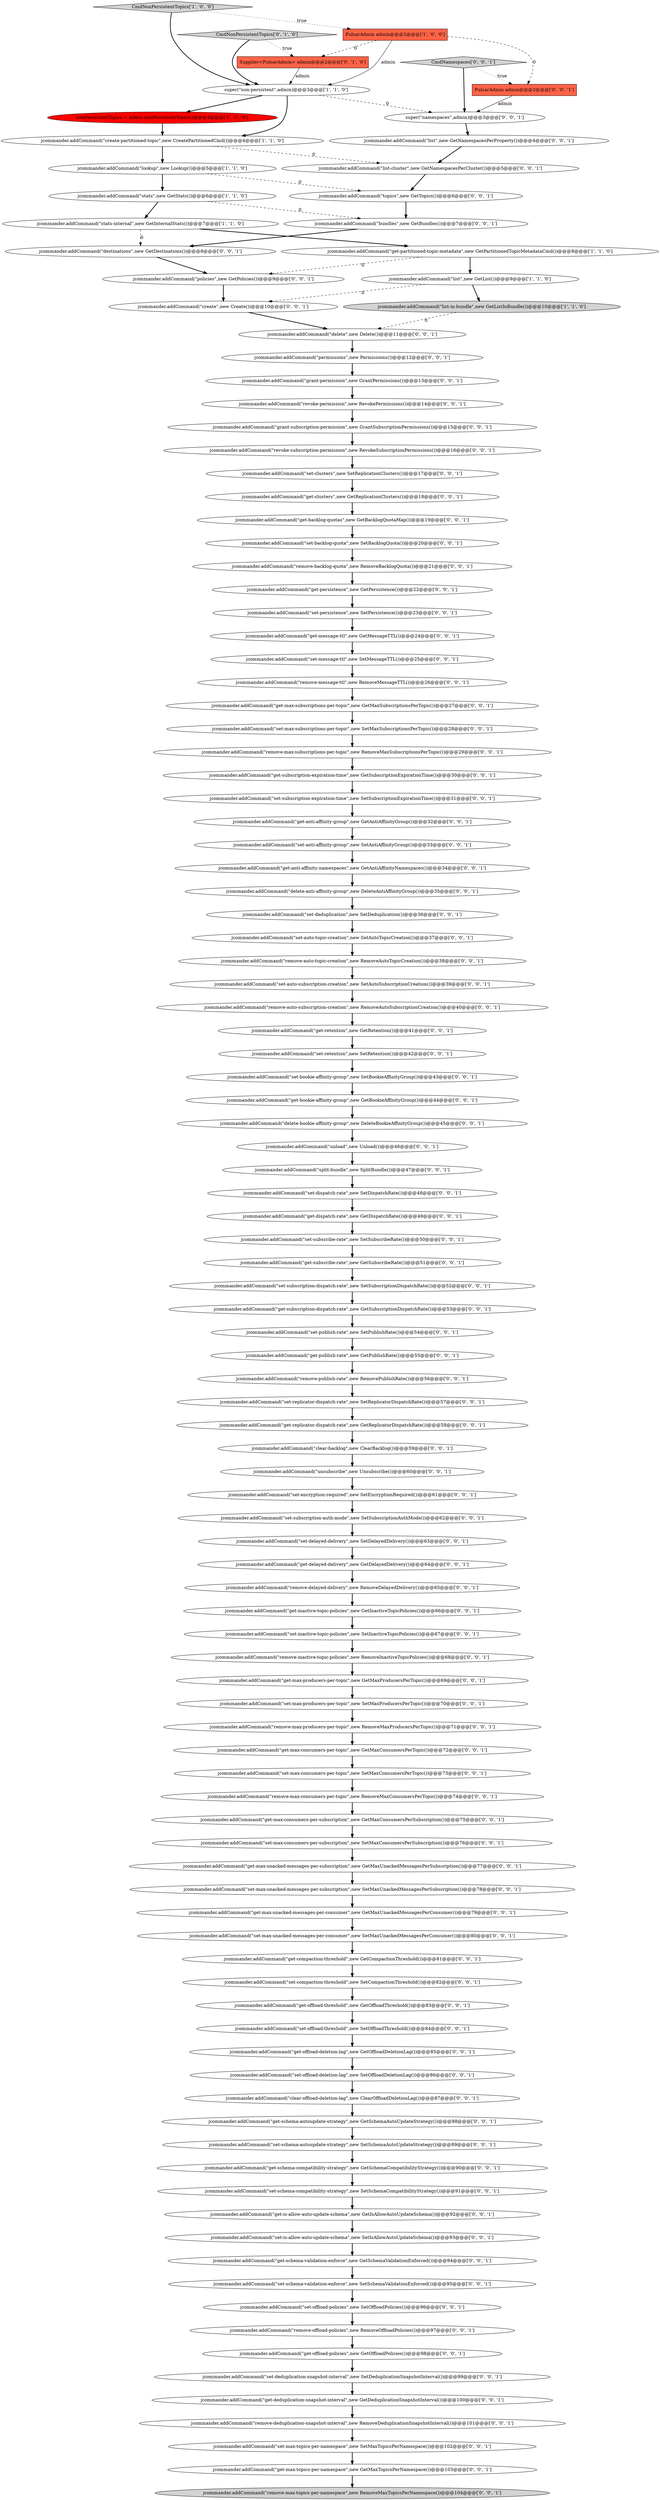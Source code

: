 digraph {
11 [style = filled, label = "Supplier<PulsarAdmin> admin@@@2@@@['0', '1', '0']", fillcolor = tomato, shape = box image = "AAA1AAABBB2BBB"];
110 [style = filled, label = "jcommander.addCommand(\"destinations\",new GetDestinations())@@@8@@@['0', '0', '1']", fillcolor = white, shape = ellipse image = "AAA0AAABBB3BBB"];
65 [style = filled, label = "jcommander.addCommand(\"set-max-unacked-messages-per-consumer\",new SetMaxUnackedMessagesPerConsumer())@@@80@@@['0', '0', '1']", fillcolor = white, shape = ellipse image = "AAA0AAABBB3BBB"];
107 [style = filled, label = "jcommander.addCommand(\"remove-max-producers-per-topic\",new RemoveMaxProducersPerTopic())@@@71@@@['0', '0', '1']", fillcolor = white, shape = ellipse image = "AAA0AAABBB3BBB"];
17 [style = filled, label = "PulsarAdmin admin@@@2@@@['0', '0', '1']", fillcolor = tomato, shape = box image = "AAA0AAABBB3BBB"];
104 [style = filled, label = "jcommander.addCommand(\"set-compaction-threshold\",new SetCompactionThreshold())@@@82@@@['0', '0', '1']", fillcolor = white, shape = ellipse image = "AAA0AAABBB3BBB"];
82 [style = filled, label = "jcommander.addCommand(\"get-subscription-dispatch-rate\",new GetSubscriptionDispatchRate())@@@53@@@['0', '0', '1']", fillcolor = white, shape = ellipse image = "AAA0AAABBB3BBB"];
15 [style = filled, label = "jcommander.addCommand(\"remove-message-ttl\",new RemoveMessageTTL())@@@26@@@['0', '0', '1']", fillcolor = white, shape = ellipse image = "AAA0AAABBB3BBB"];
75 [style = filled, label = "jcommander.addCommand(\"get-max-producers-per-topic\",new GetMaxProducersPerTopic())@@@69@@@['0', '0', '1']", fillcolor = white, shape = ellipse image = "AAA0AAABBB3BBB"];
72 [style = filled, label = "jcommander.addCommand(\"delete-anti-affinity-group\",new DeleteAntiAffinityGroup())@@@35@@@['0', '0', '1']", fillcolor = white, shape = ellipse image = "AAA0AAABBB3BBB"];
19 [style = filled, label = "jcommander.addCommand(\"revoke-permission\",new RevokePermissions())@@@14@@@['0', '0', '1']", fillcolor = white, shape = ellipse image = "AAA0AAABBB3BBB"];
1 [style = filled, label = "jcommander.addCommand(\"stats-internal\",new GetInternalStats())@@@7@@@['1', '1', '0']", fillcolor = white, shape = ellipse image = "AAA0AAABBB1BBB"];
41 [style = filled, label = "jcommander.addCommand(\"set-auto-topic-creation\",new SetAutoTopicCreation())@@@37@@@['0', '0', '1']", fillcolor = white, shape = ellipse image = "AAA0AAABBB3BBB"];
48 [style = filled, label = "jcommander.addCommand(\"set-encryption-required\",new SetEncryptionRequired())@@@61@@@['0', '0', '1']", fillcolor = white, shape = ellipse image = "AAA0AAABBB3BBB"];
25 [style = filled, label = "jcommander.addCommand(\"set-subscription-auth-mode\",new SetSubscriptionAuthMode())@@@62@@@['0', '0', '1']", fillcolor = white, shape = ellipse image = "AAA0AAABBB3BBB"];
57 [style = filled, label = "jcommander.addCommand(\"get-dispatch-rate\",new GetDispatchRate())@@@49@@@['0', '0', '1']", fillcolor = white, shape = ellipse image = "AAA0AAABBB3BBB"];
111 [style = filled, label = "jcommander.addCommand(\"set-auto-subscription-creation\",new SetAutoSubscriptionCreation())@@@39@@@['0', '0', '1']", fillcolor = white, shape = ellipse image = "AAA0AAABBB3BBB"];
27 [style = filled, label = "jcommander.addCommand(\"get-schema-compatibility-strategy\",new GetSchemaCompatibilityStrategy())@@@90@@@['0', '0', '1']", fillcolor = white, shape = ellipse image = "AAA0AAABBB3BBB"];
34 [style = filled, label = "jcommander.addCommand(\"get-deduplication-snapshot-interval\",new GetDeduplicationSnapshotInterval())@@@100@@@['0', '0', '1']", fillcolor = white, shape = ellipse image = "AAA0AAABBB3BBB"];
18 [style = filled, label = "jcommander.addCommand(\"set-schema-validation-enforce\",new SetSchemaValidationEnforced())@@@95@@@['0', '0', '1']", fillcolor = white, shape = ellipse image = "AAA0AAABBB3BBB"];
39 [style = filled, label = "jcommander.addCommand(\"set-subscription-dispatch-rate\",new SetSubscriptionDispatchRate())@@@52@@@['0', '0', '1']", fillcolor = white, shape = ellipse image = "AAA0AAABBB3BBB"];
46 [style = filled, label = "jcommander.addCommand(\"policies\",new GetPolicies())@@@9@@@['0', '0', '1']", fillcolor = white, shape = ellipse image = "AAA0AAABBB3BBB"];
47 [style = filled, label = "jcommander.addCommand(\"remove-delayed-delivery\",new RemoveDelayedDelivery())@@@65@@@['0', '0', '1']", fillcolor = white, shape = ellipse image = "AAA0AAABBB3BBB"];
44 [style = filled, label = "jcommander.addCommand(\"set-offload-deletion-lag\",new SetOffloadDeletionLag())@@@86@@@['0', '0', '1']", fillcolor = white, shape = ellipse image = "AAA0AAABBB3BBB"];
87 [style = filled, label = "jcommander.addCommand(\"set-message-ttl\",new SetMessageTTL())@@@25@@@['0', '0', '1']", fillcolor = white, shape = ellipse image = "AAA0AAABBB3BBB"];
59 [style = filled, label = "jcommander.addCommand(\"get-anti-affinity-namespaces\",new GetAntiAffinityNamespaces())@@@34@@@['0', '0', '1']", fillcolor = white, shape = ellipse image = "AAA0AAABBB3BBB"];
20 [style = filled, label = "jcommander.addCommand(\"get-anti-affinity-group\",new GetAntiAffinityGroup())@@@32@@@['0', '0', '1']", fillcolor = white, shape = ellipse image = "AAA0AAABBB3BBB"];
60 [style = filled, label = "jcommander.addCommand(\"set-schema-autoupdate-strategy\",new SetSchemaAutoUpdateStrategy())@@@89@@@['0', '0', '1']", fillcolor = white, shape = ellipse image = "AAA0AAABBB3BBB"];
96 [style = filled, label = "jcommander.addCommand(\"get-offload-policies\",new GetOffloadPolicies())@@@98@@@['0', '0', '1']", fillcolor = white, shape = ellipse image = "AAA0AAABBB3BBB"];
16 [style = filled, label = "jcommander.addCommand(\"bundles\",new GetBundles())@@@7@@@['0', '0', '1']", fillcolor = white, shape = ellipse image = "AAA0AAABBB3BBB"];
73 [style = filled, label = "jcommander.addCommand(\"remove-backlog-quota\",new RemoveBacklogQuota())@@@21@@@['0', '0', '1']", fillcolor = white, shape = ellipse image = "AAA0AAABBB3BBB"];
6 [style = filled, label = "jcommander.addCommand(\"create-partitioned-topic\",new CreatePartitionedCmd())@@@4@@@['1', '1', '0']", fillcolor = white, shape = ellipse image = "AAA0AAABBB1BBB"];
36 [style = filled, label = "jcommander.addCommand(\"get-schema-autoupdate-strategy\",new GetSchemaAutoUpdateStrategy())@@@88@@@['0', '0', '1']", fillcolor = white, shape = ellipse image = "AAA0AAABBB3BBB"];
22 [style = filled, label = "jcommander.addCommand(\"get-max-unacked-messages-per-subscription\",new GetMaxUnackedMessagesPerSubscription())@@@77@@@['0', '0', '1']", fillcolor = white, shape = ellipse image = "AAA0AAABBB3BBB"];
24 [style = filled, label = "jcommander.addCommand(\"remove-max-subscriptions-per-topic\",new RemoveMaxSubscriptionsPerTopic())@@@29@@@['0', '0', '1']", fillcolor = white, shape = ellipse image = "AAA0AAABBB3BBB"];
70 [style = filled, label = "jcommander.addCommand(\"split-bundle\",new SplitBundle())@@@47@@@['0', '0', '1']", fillcolor = white, shape = ellipse image = "AAA0AAABBB3BBB"];
91 [style = filled, label = "jcommander.addCommand(\"get-clusters\",new GetReplicationClusters())@@@18@@@['0', '0', '1']", fillcolor = white, shape = ellipse image = "AAA0AAABBB3BBB"];
33 [style = filled, label = "jcommander.addCommand(\"set-max-consumers-per-subscription\",new SetMaxConsumersPerSubscription())@@@76@@@['0', '0', '1']", fillcolor = white, shape = ellipse image = "AAA0AAABBB3BBB"];
8 [style = filled, label = "PulsarAdmin admin@@@2@@@['1', '0', '0']", fillcolor = tomato, shape = box image = "AAA1AAABBB1BBB"];
55 [style = filled, label = "jcommander.addCommand(\"topics\",new GetTopics())@@@6@@@['0', '0', '1']", fillcolor = white, shape = ellipse image = "AAA0AAABBB3BBB"];
78 [style = filled, label = "jcommander.addCommand(\"set-max-consumers-per-topic\",new SetMaxConsumersPerTopic())@@@73@@@['0', '0', '1']", fillcolor = white, shape = ellipse image = "AAA0AAABBB3BBB"];
85 [style = filled, label = "jcommander.addCommand(\"get-max-subscriptions-per-topic\",new GetMaxSubscriptionsPerTopic())@@@27@@@['0', '0', '1']", fillcolor = white, shape = ellipse image = "AAA0AAABBB3BBB"];
77 [style = filled, label = "jcommander.addCommand(\"get-replicator-dispatch-rate\",new GetReplicatorDispatchRate())@@@58@@@['0', '0', '1']", fillcolor = white, shape = ellipse image = "AAA0AAABBB3BBB"];
93 [style = filled, label = "jcommander.addCommand(\"remove-inactive-topic-policies\",new RemoveInactiveTopicPolicies())@@@68@@@['0', '0', '1']", fillcolor = white, shape = ellipse image = "AAA0AAABBB3BBB"];
5 [style = filled, label = "jcommander.addCommand(\"list\",new GetList())@@@9@@@['1', '1', '0']", fillcolor = white, shape = ellipse image = "AAA0AAABBB1BBB"];
53 [style = filled, label = "jcommander.addCommand(\"delete-bookie-affinity-group\",new DeleteBookieAffinityGroup())@@@45@@@['0', '0', '1']", fillcolor = white, shape = ellipse image = "AAA0AAABBB3BBB"];
83 [style = filled, label = "jcommander.addCommand(\"create\",new Create())@@@10@@@['0', '0', '1']", fillcolor = white, shape = ellipse image = "AAA0AAABBB3BBB"];
113 [style = filled, label = "jcommander.addCommand(\"set-offload-policies\",new SetOffloadPolicies())@@@96@@@['0', '0', '1']", fillcolor = white, shape = ellipse image = "AAA0AAABBB3BBB"];
51 [style = filled, label = "jcommander.addCommand(\"remove-max-topics-per-namespace\",new RemoveMaxTopicsPerNamespace())@@@104@@@['0', '0', '1']", fillcolor = lightgray, shape = ellipse image = "AAA0AAABBB3BBB"];
63 [style = filled, label = "jcommander.addCommand(\"set-subscribe-rate\",new SetSubscribeRate())@@@50@@@['0', '0', '1']", fillcolor = white, shape = ellipse image = "AAA0AAABBB3BBB"];
94 [style = filled, label = "jcommander.addCommand(\"get-backlog-quotas\",new GetBacklogQuotaMap())@@@19@@@['0', '0', '1']", fillcolor = white, shape = ellipse image = "AAA0AAABBB3BBB"];
7 [style = filled, label = "jcommander.addCommand(\"lookup\",new Lookup())@@@5@@@['1', '1', '0']", fillcolor = white, shape = ellipse image = "AAA0AAABBB1BBB"];
86 [style = filled, label = "super(\"namespaces\",admin)@@@3@@@['0', '0', '1']", fillcolor = white, shape = ellipse image = "AAA0AAABBB3BBB"];
35 [style = filled, label = "jcommander.addCommand(\"set-is-allow-auto-update-schema\",new SetIsAllowAutoUpdateSchema())@@@93@@@['0', '0', '1']", fillcolor = white, shape = ellipse image = "AAA0AAABBB3BBB"];
26 [style = filled, label = "jcommander.addCommand(\"set-offload-threshold\",new SetOffloadThreshold())@@@84@@@['0', '0', '1']", fillcolor = white, shape = ellipse image = "AAA0AAABBB3BBB"];
58 [style = filled, label = "jcommander.addCommand(\"set-max-subscriptions-per-topic\",new SetMaxSubscriptionsPerTopic())@@@28@@@['0', '0', '1']", fillcolor = white, shape = ellipse image = "AAA0AAABBB3BBB"];
64 [style = filled, label = "jcommander.addCommand(\"set-max-unacked-messages-per-subscription\",new SetMaxUnackedMessagesPerSubscription())@@@78@@@['0', '0', '1']", fillcolor = white, shape = ellipse image = "AAA0AAABBB3BBB"];
3 [style = filled, label = "super(\"non-persistent\",admin)@@@3@@@['1', '1', '0']", fillcolor = white, shape = ellipse image = "AAA0AAABBB1BBB"];
66 [style = filled, label = "jcommander.addCommand(\"get-max-unacked-messages-per-consumer\",new GetMaxUnackedMessagesPerConsumer())@@@79@@@['0', '0', '1']", fillcolor = white, shape = ellipse image = "AAA0AAABBB3BBB"];
106 [style = filled, label = "jcommander.addCommand(\"set-backlog-quota\",new SetBacklogQuota())@@@20@@@['0', '0', '1']", fillcolor = white, shape = ellipse image = "AAA0AAABBB3BBB"];
23 [style = filled, label = "jcommander.addCommand(\"get-persistence\",new GetPersistence())@@@22@@@['0', '0', '1']", fillcolor = white, shape = ellipse image = "AAA0AAABBB3BBB"];
52 [style = filled, label = "jcommander.addCommand(\"set-inactive-topic-policies\",new SetInactiveTopicPolicies())@@@67@@@['0', '0', '1']", fillcolor = white, shape = ellipse image = "AAA0AAABBB3BBB"];
95 [style = filled, label = "jcommander.addCommand(\"get-publish-rate\",new GetPublishRate())@@@55@@@['0', '0', '1']", fillcolor = white, shape = ellipse image = "AAA0AAABBB3BBB"];
101 [style = filled, label = "jcommander.addCommand(\"get-max-consumers-per-subscription\",new GetMaxConsumersPerSubscription())@@@75@@@['0', '0', '1']", fillcolor = white, shape = ellipse image = "AAA0AAABBB3BBB"];
102 [style = filled, label = "jcommander.addCommand(\"get-retention\",new GetRetention())@@@41@@@['0', '0', '1']", fillcolor = white, shape = ellipse image = "AAA0AAABBB3BBB"];
12 [style = filled, label = "CmdNonPersistentTopics['0', '1', '0']", fillcolor = lightgray, shape = diamond image = "AAA0AAABBB2BBB"];
0 [style = filled, label = "jcommander.addCommand(\"stats\",new GetStats())@@@6@@@['1', '1', '0']", fillcolor = white, shape = ellipse image = "AAA0AAABBB1BBB"];
21 [style = filled, label = "jcommander.addCommand(\"list\",new GetNamespacesPerProperty())@@@4@@@['0', '0', '1']", fillcolor = white, shape = ellipse image = "AAA0AAABBB3BBB"];
62 [style = filled, label = "jcommander.addCommand(\"set-deduplication\",new SetDeduplication())@@@36@@@['0', '0', '1']", fillcolor = white, shape = ellipse image = "AAA0AAABBB3BBB"];
14 [style = filled, label = "jcommander.addCommand(\"unload\",new Unload())@@@46@@@['0', '0', '1']", fillcolor = white, shape = ellipse image = "AAA0AAABBB3BBB"];
61 [style = filled, label = "jcommander.addCommand(\"get-subscription-expiration-time\",new GetSubscriptionExpirationTime())@@@30@@@['0', '0', '1']", fillcolor = white, shape = ellipse image = "AAA0AAABBB3BBB"];
88 [style = filled, label = "jcommander.addCommand(\"get-inactive-topic-policies\",new GetInactiveTopicPolicies())@@@66@@@['0', '0', '1']", fillcolor = white, shape = ellipse image = "AAA0AAABBB3BBB"];
2 [style = filled, label = "jcommander.addCommand(\"list-in-bundle\",new GetListInBundle())@@@10@@@['1', '1', '0']", fillcolor = lightgray, shape = ellipse image = "AAA0AAABBB1BBB"];
37 [style = filled, label = "jcommander.addCommand(\"remove-publish-rate\",new RemovePublishRate())@@@56@@@['0', '0', '1']", fillcolor = white, shape = ellipse image = "AAA0AAABBB3BBB"];
116 [style = filled, label = "jcommander.addCommand(\"set-bookie-affinity-group\",new SetBookieAffinityGroup())@@@43@@@['0', '0', '1']", fillcolor = white, shape = ellipse image = "AAA0AAABBB3BBB"];
67 [style = filled, label = "jcommander.addCommand(\"get-delayed-delivery\",new GetDelayedDelivery())@@@64@@@['0', '0', '1']", fillcolor = white, shape = ellipse image = "AAA0AAABBB3BBB"];
28 [style = filled, label = "jcommander.addCommand(\"grant-subscription-permission\",new GrantSubscriptionPermissions())@@@15@@@['0', '0', '1']", fillcolor = white, shape = ellipse image = "AAA0AAABBB3BBB"];
13 [style = filled, label = "jcommander.addCommand(\"get-schema-validation-enforce\",new GetSchemaValidationEnforced())@@@94@@@['0', '0', '1']", fillcolor = white, shape = ellipse image = "AAA0AAABBB3BBB"];
4 [style = filled, label = "CmdNonPersistentTopics['1', '0', '0']", fillcolor = lightgray, shape = diamond image = "AAA0AAABBB1BBB"];
97 [style = filled, label = "jcommander.addCommand(\"set-persistence\",new SetPersistence())@@@23@@@['0', '0', '1']", fillcolor = white, shape = ellipse image = "AAA0AAABBB3BBB"];
42 [style = filled, label = "jcommander.addCommand(\"grant-permission\",new GrantPermissions())@@@13@@@['0', '0', '1']", fillcolor = white, shape = ellipse image = "AAA0AAABBB3BBB"];
40 [style = filled, label = "jcommander.addCommand(\"get-subscribe-rate\",new GetSubscribeRate())@@@51@@@['0', '0', '1']", fillcolor = white, shape = ellipse image = "AAA0AAABBB3BBB"];
54 [style = filled, label = "jcommander.addCommand(\"unsubscribe\",new Unsubscribe())@@@60@@@['0', '0', '1']", fillcolor = white, shape = ellipse image = "AAA0AAABBB3BBB"];
108 [style = filled, label = "jcommander.addCommand(\"get-max-consumers-per-topic\",new GetMaxConsumersPerTopic())@@@72@@@['0', '0', '1']", fillcolor = white, shape = ellipse image = "AAA0AAABBB3BBB"];
76 [style = filled, label = "jcommander.addCommand(\"list-cluster\",new GetNamespacesPerCluster())@@@5@@@['0', '0', '1']", fillcolor = white, shape = ellipse image = "AAA0AAABBB3BBB"];
114 [style = filled, label = "jcommander.addCommand(\"remove-auto-subscription-creation\",new RemoveAutoSubscriptionCreation())@@@40@@@['0', '0', '1']", fillcolor = white, shape = ellipse image = "AAA0AAABBB3BBB"];
109 [style = filled, label = "jcommander.addCommand(\"remove-offload-policies\",new RemoveOffloadPolicies())@@@97@@@['0', '0', '1']", fillcolor = white, shape = ellipse image = "AAA0AAABBB3BBB"];
71 [style = filled, label = "jcommander.addCommand(\"set-max-producers-per-topic\",new SetMaxProducersPerTopic())@@@70@@@['0', '0', '1']", fillcolor = white, shape = ellipse image = "AAA0AAABBB3BBB"];
9 [style = filled, label = "nonPersistentTopics = admin.nonPersistentTopics()@@@4@@@['1', '0', '0']", fillcolor = red, shape = ellipse image = "AAA1AAABBB1BBB"];
74 [style = filled, label = "jcommander.addCommand(\"get-compaction-threshold\",new GetCompactionThreshold())@@@81@@@['0', '0', '1']", fillcolor = white, shape = ellipse image = "AAA0AAABBB3BBB"];
89 [style = filled, label = "jcommander.addCommand(\"get-max-topics-per-namespace\",new GetMaxTopicsPerNamespace())@@@103@@@['0', '0', '1']", fillcolor = white, shape = ellipse image = "AAA0AAABBB3BBB"];
31 [style = filled, label = "jcommander.addCommand(\"set-clusters\",new SetReplicationClusters())@@@17@@@['0', '0', '1']", fillcolor = white, shape = ellipse image = "AAA0AAABBB3BBB"];
80 [style = filled, label = "jcommander.addCommand(\"clear-offload-deletion-lag\",new ClearOffloadDeletionLag())@@@87@@@['0', '0', '1']", fillcolor = white, shape = ellipse image = "AAA0AAABBB3BBB"];
45 [style = filled, label = "jcommander.addCommand(\"set-max-topics-per-namespace\",new SetMaxTopicsPerNamespace())@@@102@@@['0', '0', '1']", fillcolor = white, shape = ellipse image = "AAA0AAABBB3BBB"];
90 [style = filled, label = "jcommander.addCommand(\"set-publish-rate\",new SetPublishRate())@@@54@@@['0', '0', '1']", fillcolor = white, shape = ellipse image = "AAA0AAABBB3BBB"];
49 [style = filled, label = "jcommander.addCommand(\"set-delayed-delivery\",new SetDelayedDelivery())@@@63@@@['0', '0', '1']", fillcolor = white, shape = ellipse image = "AAA0AAABBB3BBB"];
98 [style = filled, label = "jcommander.addCommand(\"set-replicator-dispatch-rate\",new SetReplicatorDispatchRate())@@@57@@@['0', '0', '1']", fillcolor = white, shape = ellipse image = "AAA0AAABBB3BBB"];
50 [style = filled, label = "jcommander.addCommand(\"get-offload-threshold\",new GetOffloadThreshold())@@@83@@@['0', '0', '1']", fillcolor = white, shape = ellipse image = "AAA0AAABBB3BBB"];
68 [style = filled, label = "jcommander.addCommand(\"revoke-subscription-permission\",new RevokeSubscriptionPermissions())@@@16@@@['0', '0', '1']", fillcolor = white, shape = ellipse image = "AAA0AAABBB3BBB"];
30 [style = filled, label = "jcommander.addCommand(\"remove-auto-topic-creation\",new RemoveAutoTopicCreation())@@@38@@@['0', '0', '1']", fillcolor = white, shape = ellipse image = "AAA0AAABBB3BBB"];
43 [style = filled, label = "jcommander.addCommand(\"permissions\",new Permissions())@@@12@@@['0', '0', '1']", fillcolor = white, shape = ellipse image = "AAA0AAABBB3BBB"];
32 [style = filled, label = "jcommander.addCommand(\"get-offload-deletion-lag\",new GetOffloadDeletionLag())@@@85@@@['0', '0', '1']", fillcolor = white, shape = ellipse image = "AAA0AAABBB3BBB"];
100 [style = filled, label = "jcommander.addCommand(\"remove-max-consumers-per-topic\",new RemoveMaxConsumersPerTopic())@@@74@@@['0', '0', '1']", fillcolor = white, shape = ellipse image = "AAA0AAABBB3BBB"];
56 [style = filled, label = "jcommander.addCommand(\"remove-deduplication-snapshot-interval\",new RemoveDeduplicationSnapshotInterval())@@@101@@@['0', '0', '1']", fillcolor = white, shape = ellipse image = "AAA0AAABBB3BBB"];
92 [style = filled, label = "jcommander.addCommand(\"get-is-allow-auto-update-schema\",new GetIsAllowAutoUpdateSchema())@@@92@@@['0', '0', '1']", fillcolor = white, shape = ellipse image = "AAA0AAABBB3BBB"];
79 [style = filled, label = "jcommander.addCommand(\"set-retention\",new SetRetention())@@@42@@@['0', '0', '1']", fillcolor = white, shape = ellipse image = "AAA0AAABBB3BBB"];
99 [style = filled, label = "jcommander.addCommand(\"clear-backlog\",new ClearBacklog())@@@59@@@['0', '0', '1']", fillcolor = white, shape = ellipse image = "AAA0AAABBB3BBB"];
103 [style = filled, label = "jcommander.addCommand(\"set-subscription-expiration-time\",new SetSubscriptionExpirationTime())@@@31@@@['0', '0', '1']", fillcolor = white, shape = ellipse image = "AAA0AAABBB3BBB"];
115 [style = filled, label = "jcommander.addCommand(\"set-deduplication-snapshot-interval\",new SetDeduplicationSnapshotInterval())@@@99@@@['0', '0', '1']", fillcolor = white, shape = ellipse image = "AAA0AAABBB3BBB"];
105 [style = filled, label = "jcommander.addCommand(\"set-schema-compatibility-strategy\",new SetSchemaCompatibilityStrategy())@@@91@@@['0', '0', '1']", fillcolor = white, shape = ellipse image = "AAA0AAABBB3BBB"];
38 [style = filled, label = "jcommander.addCommand(\"get-bookie-affinity-group\",new GetBookieAffinityGroup())@@@44@@@['0', '0', '1']", fillcolor = white, shape = ellipse image = "AAA0AAABBB3BBB"];
84 [style = filled, label = "jcommander.addCommand(\"set-anti-affinity-group\",new SetAntiAffinityGroup())@@@33@@@['0', '0', '1']", fillcolor = white, shape = ellipse image = "AAA0AAABBB3BBB"];
69 [style = filled, label = "jcommander.addCommand(\"delete\",new Delete())@@@11@@@['0', '0', '1']", fillcolor = white, shape = ellipse image = "AAA0AAABBB3BBB"];
81 [style = filled, label = "jcommander.addCommand(\"get-message-ttl\",new GetMessageTTL())@@@24@@@['0', '0', '1']", fillcolor = white, shape = ellipse image = "AAA0AAABBB3BBB"];
10 [style = filled, label = "jcommander.addCommand(\"get-partitioned-topic-metadata\",new GetPartitionedTopicMetadataCmd())@@@8@@@['1', '1', '0']", fillcolor = white, shape = ellipse image = "AAA0AAABBB1BBB"];
112 [style = filled, label = "CmdNamespaces['0', '0', '1']", fillcolor = lightgray, shape = diamond image = "AAA0AAABBB3BBB"];
29 [style = filled, label = "jcommander.addCommand(\"set-dispatch-rate\",new SetDispatchRate())@@@48@@@['0', '0', '1']", fillcolor = white, shape = ellipse image = "AAA0AAABBB3BBB"];
110->46 [style = bold, label=""];
25->49 [style = bold, label=""];
45->89 [style = bold, label=""];
79->116 [style = bold, label=""];
70->29 [style = bold, label=""];
68->31 [style = bold, label=""];
6->76 [style = dashed, label="0"];
0->16 [style = dashed, label="0"];
43->42 [style = bold, label=""];
31->91 [style = bold, label=""];
17->86 [style = solid, label="admin"];
85->58 [style = bold, label=""];
9->6 [style = bold, label=""];
8->3 [style = solid, label="admin"];
104->50 [style = bold, label=""];
101->33 [style = bold, label=""];
113->109 [style = bold, label=""];
83->69 [style = bold, label=""];
76->55 [style = bold, label=""];
116->38 [style = bold, label=""];
57->63 [style = bold, label=""];
21->76 [style = bold, label=""];
84->59 [style = bold, label=""];
67->47 [style = bold, label=""];
49->67 [style = bold, label=""];
115->34 [style = bold, label=""];
19->28 [style = bold, label=""];
8->11 [style = dashed, label="0"];
78->100 [style = bold, label=""];
22->64 [style = bold, label=""];
42->19 [style = bold, label=""];
1->110 [style = dashed, label="0"];
4->3 [style = bold, label=""];
26->32 [style = bold, label=""];
65->74 [style = bold, label=""];
71->107 [style = bold, label=""];
47->88 [style = bold, label=""];
108->78 [style = bold, label=""];
61->103 [style = bold, label=""];
38->53 [style = bold, label=""];
7->55 [style = dashed, label="0"];
7->0 [style = bold, label=""];
86->21 [style = bold, label=""];
80->36 [style = bold, label=""];
12->11 [style = dotted, label="true"];
15->85 [style = bold, label=""];
41->30 [style = bold, label=""];
20->84 [style = bold, label=""];
2->69 [style = dashed, label="0"];
63->40 [style = bold, label=""];
64->66 [style = bold, label=""];
95->37 [style = bold, label=""];
102->79 [style = bold, label=""];
6->7 [style = bold, label=""];
109->96 [style = bold, label=""];
29->57 [style = bold, label=""];
94->106 [style = bold, label=""];
114->102 [style = bold, label=""];
44->80 [style = bold, label=""];
13->18 [style = bold, label=""];
3->86 [style = dashed, label="0"];
112->86 [style = bold, label=""];
69->43 [style = bold, label=""];
81->87 [style = bold, label=""];
87->15 [style = bold, label=""];
24->61 [style = bold, label=""];
66->65 [style = bold, label=""];
74->104 [style = bold, label=""];
5->83 [style = dashed, label="0"];
23->97 [style = bold, label=""];
46->83 [style = bold, label=""];
58->24 [style = bold, label=""];
18->113 [style = bold, label=""];
59->72 [style = bold, label=""];
3->6 [style = bold, label=""];
88->52 [style = bold, label=""];
97->81 [style = bold, label=""];
27->105 [style = bold, label=""];
73->23 [style = bold, label=""];
34->56 [style = bold, label=""];
3->9 [style = bold, label=""];
53->14 [style = bold, label=""];
10->46 [style = dashed, label="0"];
56->45 [style = bold, label=""];
62->41 [style = bold, label=""];
10->5 [style = bold, label=""];
40->39 [style = bold, label=""];
111->114 [style = bold, label=""];
0->1 [style = bold, label=""];
103->20 [style = bold, label=""];
77->99 [style = bold, label=""];
36->60 [style = bold, label=""];
32->44 [style = bold, label=""];
8->17 [style = dashed, label="0"];
112->17 [style = dotted, label="true"];
12->3 [style = bold, label=""];
39->82 [style = bold, label=""];
55->16 [style = bold, label=""];
100->101 [style = bold, label=""];
37->98 [style = bold, label=""];
33->22 [style = bold, label=""];
60->27 [style = bold, label=""];
98->77 [style = bold, label=""];
50->26 [style = bold, label=""];
72->62 [style = bold, label=""];
92->35 [style = bold, label=""];
14->70 [style = bold, label=""];
107->108 [style = bold, label=""];
30->111 [style = bold, label=""];
105->92 [style = bold, label=""];
90->95 [style = bold, label=""];
99->54 [style = bold, label=""];
52->93 [style = bold, label=""];
28->68 [style = bold, label=""];
4->8 [style = dotted, label="true"];
54->48 [style = bold, label=""];
82->90 [style = bold, label=""];
5->2 [style = bold, label=""];
48->25 [style = bold, label=""];
106->73 [style = bold, label=""];
75->71 [style = bold, label=""];
16->110 [style = bold, label=""];
96->115 [style = bold, label=""];
93->75 [style = bold, label=""];
35->13 [style = bold, label=""];
1->10 [style = bold, label=""];
91->94 [style = bold, label=""];
11->3 [style = solid, label="admin"];
89->51 [style = bold, label=""];
}
